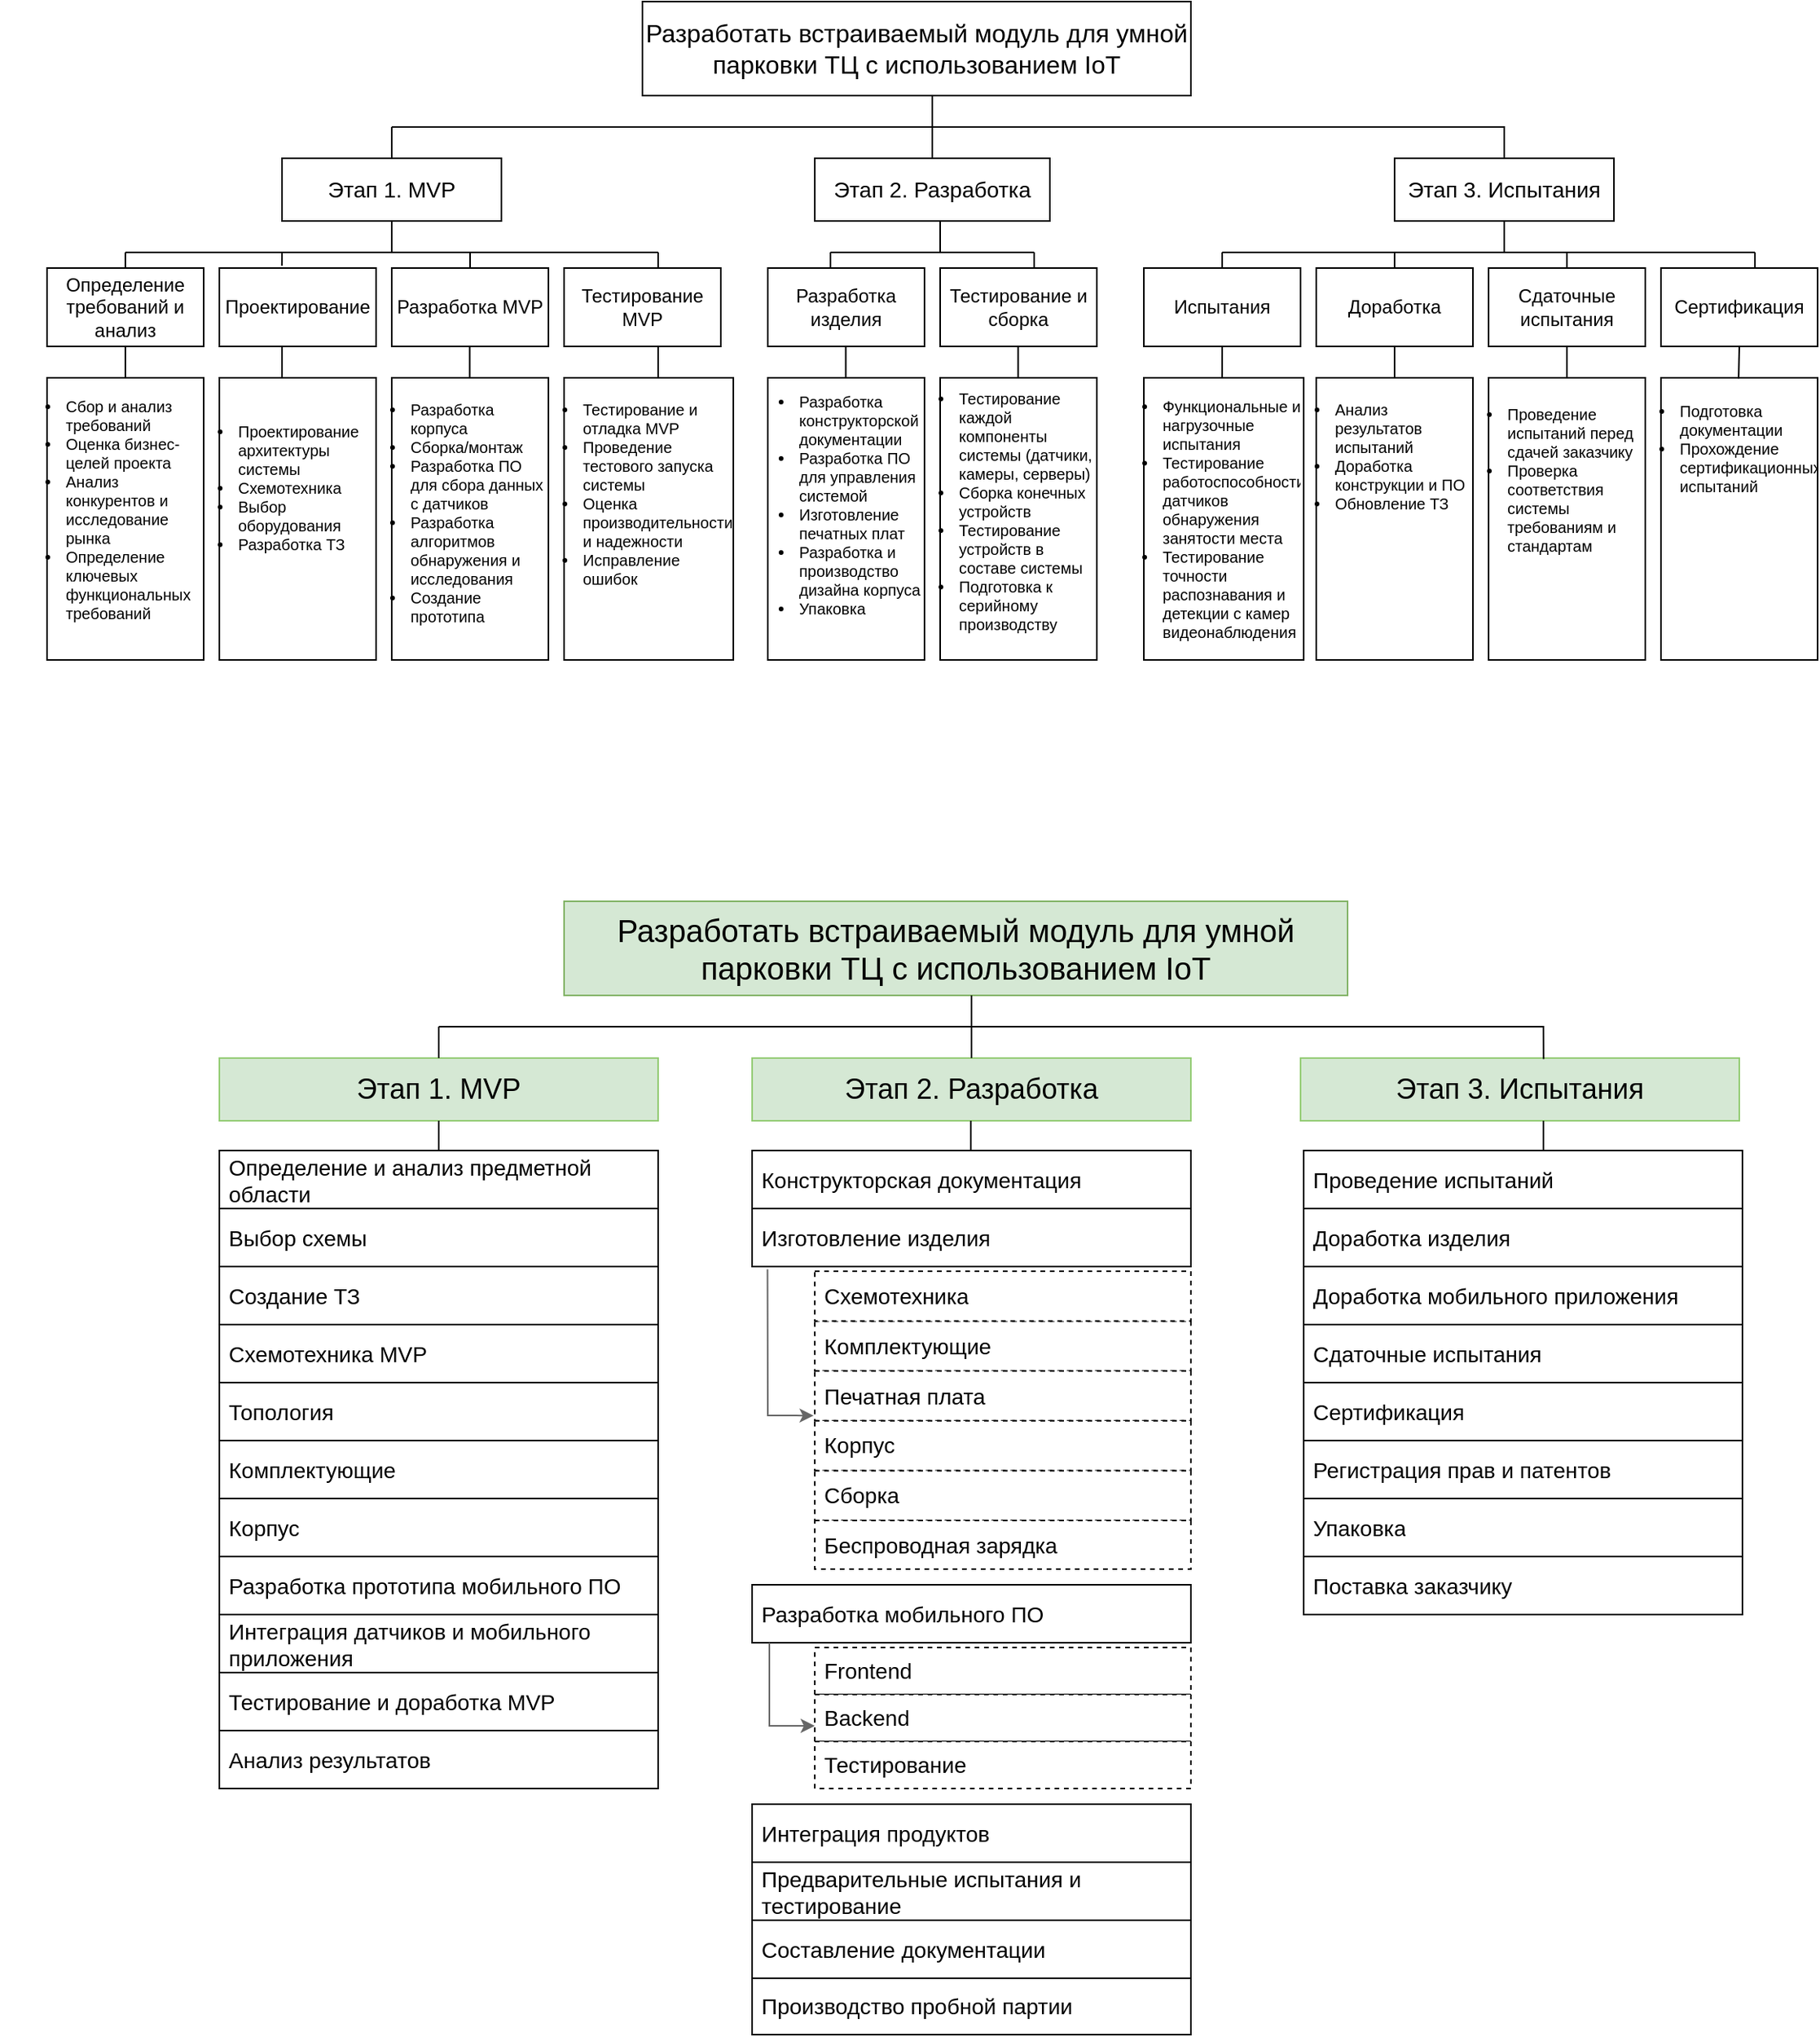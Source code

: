 <mxfile version="22.0.4" type="github">
  <diagram name="Страница — 1" id="UrEZ6tEzdypXz4cfXziD">
    <mxGraphModel dx="2086" dy="760" grid="0" gridSize="10" guides="1" tooltips="1" connect="1" arrows="1" fold="1" page="0" pageScale="1" pageWidth="827" pageHeight="1169" math="0" shadow="0">
      <root>
        <mxCell id="0" />
        <mxCell id="1" parent="0" />
        <mxCell id="XmDp-VsO-evtBJLwXCZc-1" value="&lt;font style=&quot;vertical-align: inherit; font-size: 16px;&quot;&gt;&lt;font style=&quot;vertical-align: inherit; font-size: 16px;&quot;&gt;&lt;font style=&quot;vertical-align: inherit;&quot;&gt;&lt;font style=&quot;vertical-align: inherit;&quot;&gt;Разработать встраиваемый модуль для умной парковки ТЦ с использованием IoT&lt;/font&gt;&lt;/font&gt;&lt;/font&gt;&lt;/font&gt;" style="rounded=0;whiteSpace=wrap;html=1;fontSize=16;" parent="1" vertex="1">
          <mxGeometry x="190" y="20" width="350" height="60" as="geometry" />
        </mxCell>
        <mxCell id="XmDp-VsO-evtBJLwXCZc-2" value="&lt;font style=&quot;vertical-align: inherit; font-size: 14px;&quot;&gt;&lt;font style=&quot;vertical-align: inherit; font-size: 14px;&quot;&gt;Этап 1. MVP&lt;/font&gt;&lt;/font&gt;" style="rounded=0;whiteSpace=wrap;html=1;fontSize=14;" parent="1" vertex="1">
          <mxGeometry x="-40" y="120" width="140" height="40" as="geometry" />
        </mxCell>
        <mxCell id="XmDp-VsO-evtBJLwXCZc-3" value="&lt;font style=&quot;vertical-align: inherit; font-size: 14px;&quot;&gt;&lt;font style=&quot;vertical-align: inherit; font-size: 14px;&quot;&gt;Этап 2. Разработка&lt;/font&gt;&lt;/font&gt;" style="rounded=0;whiteSpace=wrap;html=1;fontSize=14;" parent="1" vertex="1">
          <mxGeometry x="300" y="120" width="150" height="40" as="geometry" />
        </mxCell>
        <mxCell id="XmDp-VsO-evtBJLwXCZc-4" value="&lt;font style=&quot;vertical-align: inherit; font-size: 14px;&quot;&gt;&lt;font style=&quot;vertical-align: inherit; font-size: 14px;&quot;&gt;&lt;font style=&quot;vertical-align: inherit; font-size: 14px;&quot;&gt;&lt;font style=&quot;vertical-align: inherit; font-size: 14px;&quot;&gt;Этап 3. Испытания&lt;/font&gt;&lt;/font&gt;&lt;/font&gt;&lt;/font&gt;" style="rounded=0;whiteSpace=wrap;html=1;fontSize=14;" parent="1" vertex="1">
          <mxGeometry x="670" y="120" width="140" height="40" as="geometry" />
        </mxCell>
        <mxCell id="XmDp-VsO-evtBJLwXCZc-5" value="" style="endArrow=none;html=1;rounded=0;" parent="1" edge="1">
          <mxGeometry width="50" height="50" relative="1" as="geometry">
            <mxPoint x="30" y="100" as="sourcePoint" />
            <mxPoint x="600" y="100" as="targetPoint" />
          </mxGeometry>
        </mxCell>
        <mxCell id="XmDp-VsO-evtBJLwXCZc-6" value="" style="endArrow=none;html=1;rounded=0;exitX=0.5;exitY=0;exitDx=0;exitDy=0;" parent="1" source="XmDp-VsO-evtBJLwXCZc-3" edge="1">
          <mxGeometry width="50" height="50" relative="1" as="geometry">
            <mxPoint x="320" y="130" as="sourcePoint" />
            <mxPoint x="375" y="80" as="targetPoint" />
          </mxGeometry>
        </mxCell>
        <mxCell id="XmDp-VsO-evtBJLwXCZc-7" value="" style="endArrow=none;html=1;rounded=0;exitX=0.5;exitY=0;exitDx=0;exitDy=0;" parent="1" source="XmDp-VsO-evtBJLwXCZc-2" edge="1">
          <mxGeometry width="50" height="50" relative="1" as="geometry">
            <mxPoint x="70" y="150" as="sourcePoint" />
            <mxPoint x="30" y="100" as="targetPoint" />
          </mxGeometry>
        </mxCell>
        <mxCell id="XmDp-VsO-evtBJLwXCZc-8" value="" style="endArrow=none;html=1;rounded=0;entryX=0.5;entryY=0;entryDx=0;entryDy=0;" parent="1" target="XmDp-VsO-evtBJLwXCZc-4" edge="1">
          <mxGeometry width="50" height="50" relative="1" as="geometry">
            <mxPoint x="600" y="100" as="sourcePoint" />
            <mxPoint x="600" y="115" as="targetPoint" />
            <Array as="points">
              <mxPoint x="740" y="100" />
            </Array>
          </mxGeometry>
        </mxCell>
        <mxCell id="XmDp-VsO-evtBJLwXCZc-9" value="&lt;font style=&quot;vertical-align: inherit;&quot;&gt;&lt;font style=&quot;vertical-align: inherit;&quot;&gt;Определение требований и анализ&lt;/font&gt;&lt;/font&gt;" style="rounded=0;whiteSpace=wrap;html=1;" parent="1" vertex="1">
          <mxGeometry x="-190" y="190" width="100" height="50" as="geometry" />
        </mxCell>
        <mxCell id="XmDp-VsO-evtBJLwXCZc-11" value="&lt;font style=&quot;vertical-align: inherit;&quot;&gt;&lt;font style=&quot;vertical-align: inherit;&quot;&gt;&lt;font style=&quot;vertical-align: inherit;&quot;&gt;&lt;font style=&quot;vertical-align: inherit;&quot;&gt;Проектирование&lt;/font&gt;&lt;/font&gt;&lt;/font&gt;&lt;/font&gt;" style="rounded=0;whiteSpace=wrap;html=1;" parent="1" vertex="1">
          <mxGeometry x="-80" y="190" width="100" height="50" as="geometry" />
        </mxCell>
        <mxCell id="XmDp-VsO-evtBJLwXCZc-12" value="&lt;font style=&quot;vertical-align: inherit;&quot;&gt;&lt;font style=&quot;vertical-align: inherit;&quot;&gt;&lt;font style=&quot;vertical-align: inherit;&quot;&gt;&lt;font style=&quot;vertical-align: inherit;&quot;&gt;&lt;font style=&quot;vertical-align: inherit;&quot;&gt;&lt;font style=&quot;vertical-align: inherit;&quot;&gt;Разработка MVP&lt;/font&gt;&lt;/font&gt;&lt;/font&gt;&lt;/font&gt;&lt;/font&gt;&lt;/font&gt;" style="rounded=0;whiteSpace=wrap;html=1;" parent="1" vertex="1">
          <mxGeometry x="30" y="190" width="100" height="50" as="geometry" />
        </mxCell>
        <mxCell id="XmDp-VsO-evtBJLwXCZc-13" value="&lt;font style=&quot;vertical-align: inherit;&quot;&gt;&lt;font style=&quot;vertical-align: inherit;&quot;&gt;Тестирование MVP&lt;/font&gt;&lt;/font&gt;" style="rounded=0;whiteSpace=wrap;html=1;" parent="1" vertex="1">
          <mxGeometry x="140" y="190" width="100" height="50" as="geometry" />
        </mxCell>
        <mxCell id="XmDp-VsO-evtBJLwXCZc-14" value="&lt;font style=&quot;vertical-align: inherit;&quot;&gt;&lt;font style=&quot;vertical-align: inherit;&quot;&gt;Разработка изделия&lt;/font&gt;&lt;/font&gt;" style="rounded=0;whiteSpace=wrap;html=1;" parent="1" vertex="1">
          <mxGeometry x="270" y="190" width="100" height="50" as="geometry" />
        </mxCell>
        <mxCell id="XmDp-VsO-evtBJLwXCZc-15" value="&lt;font style=&quot;vertical-align: inherit;&quot;&gt;&lt;font style=&quot;vertical-align: inherit;&quot;&gt;&lt;font style=&quot;vertical-align: inherit;&quot;&gt;&lt;font style=&quot;vertical-align: inherit;&quot;&gt;Тестирование и сборка&lt;/font&gt;&lt;/font&gt;&lt;/font&gt;&lt;/font&gt;" style="rounded=0;whiteSpace=wrap;html=1;" parent="1" vertex="1">
          <mxGeometry x="380" y="190" width="100" height="50" as="geometry" />
        </mxCell>
        <mxCell id="XmDp-VsO-evtBJLwXCZc-16" value="&lt;font style=&quot;vertical-align: inherit;&quot;&gt;&lt;font style=&quot;vertical-align: inherit;&quot;&gt;&lt;font style=&quot;vertical-align: inherit;&quot;&gt;&lt;font style=&quot;vertical-align: inherit;&quot;&gt;Испытания&lt;/font&gt;&lt;/font&gt;&lt;/font&gt;&lt;/font&gt;" style="rounded=0;whiteSpace=wrap;html=1;" parent="1" vertex="1">
          <mxGeometry x="510" y="190" width="100" height="50" as="geometry" />
        </mxCell>
        <mxCell id="XmDp-VsO-evtBJLwXCZc-17" value="&lt;font style=&quot;vertical-align: inherit;&quot;&gt;&lt;font style=&quot;vertical-align: inherit;&quot;&gt;&lt;font style=&quot;vertical-align: inherit;&quot;&gt;&lt;font style=&quot;vertical-align: inherit;&quot;&gt;&lt;font style=&quot;vertical-align: inherit;&quot;&gt;&lt;font style=&quot;vertical-align: inherit;&quot;&gt;Доработка&lt;/font&gt;&lt;/font&gt;&lt;/font&gt;&lt;/font&gt;&lt;/font&gt;&lt;/font&gt;" style="rounded=0;whiteSpace=wrap;html=1;" parent="1" vertex="1">
          <mxGeometry x="620" y="190" width="100" height="50" as="geometry" />
        </mxCell>
        <mxCell id="XmDp-VsO-evtBJLwXCZc-18" value="&lt;font style=&quot;vertical-align: inherit;&quot;&gt;&lt;font style=&quot;vertical-align: inherit;&quot;&gt;&lt;font style=&quot;vertical-align: inherit;&quot;&gt;&lt;font style=&quot;vertical-align: inherit;&quot;&gt;&lt;font style=&quot;vertical-align: inherit;&quot;&gt;&lt;font style=&quot;vertical-align: inherit;&quot;&gt;&lt;font style=&quot;vertical-align: inherit;&quot;&gt;&lt;font style=&quot;vertical-align: inherit;&quot;&gt;Сдаточные испытания&lt;/font&gt;&lt;/font&gt;&lt;/font&gt;&lt;/font&gt;&lt;/font&gt;&lt;/font&gt;&lt;/font&gt;&lt;/font&gt;" style="rounded=0;whiteSpace=wrap;html=1;" parent="1" vertex="1">
          <mxGeometry x="730" y="190" width="100" height="50" as="geometry" />
        </mxCell>
        <mxCell id="XmDp-VsO-evtBJLwXCZc-19" value="&lt;font style=&quot;vertical-align: inherit;&quot;&gt;&lt;font style=&quot;vertical-align: inherit;&quot;&gt;&lt;font style=&quot;vertical-align: inherit;&quot;&gt;&lt;font style=&quot;vertical-align: inherit;&quot;&gt;&lt;font style=&quot;vertical-align: inherit;&quot;&gt;&lt;font style=&quot;vertical-align: inherit;&quot;&gt;&lt;font style=&quot;vertical-align: inherit;&quot;&gt;&lt;font style=&quot;vertical-align: inherit;&quot;&gt;&lt;font style=&quot;vertical-align: inherit;&quot;&gt;&lt;font style=&quot;vertical-align: inherit;&quot;&gt;Сертификация&lt;/font&gt;&lt;/font&gt;&lt;/font&gt;&lt;/font&gt;&lt;/font&gt;&lt;/font&gt;&lt;/font&gt;&lt;/font&gt;&lt;/font&gt;&lt;/font&gt;" style="rounded=0;whiteSpace=wrap;html=1;" parent="1" vertex="1">
          <mxGeometry x="840" y="190" width="100" height="50" as="geometry" />
        </mxCell>
        <mxCell id="XmDp-VsO-evtBJLwXCZc-27" value="" style="rounded=0;whiteSpace=wrap;html=1;" parent="1" vertex="1">
          <mxGeometry x="-190" y="260" width="100" height="180" as="geometry" />
        </mxCell>
        <mxCell id="XmDp-VsO-evtBJLwXCZc-25" value="&lt;ul style=&quot;font-size: 10px;&quot;&gt;&lt;li style=&quot;font-size: 10px;&quot;&gt;Сбор и анализ требований&lt;/li&gt;&lt;li style=&quot;font-size: 10px;&quot;&gt;Оценка бизнес-целей проекта&lt;/li&gt;&lt;li style=&quot;font-size: 10px;&quot;&gt;Анализ конкурентов и исследование рынка&lt;/li&gt;&lt;li style=&quot;font-size: 10px;&quot;&gt;Определение ключевых функциональных требований&lt;/li&gt;&lt;/ul&gt;" style="text;strokeColor=none;fillColor=none;html=1;whiteSpace=wrap;verticalAlign=middle;overflow=hidden;fontSize=10;align=left;" parent="1" vertex="1">
          <mxGeometry x="-220" y="260" width="130" height="160" as="geometry" />
        </mxCell>
        <mxCell id="XmDp-VsO-evtBJLwXCZc-28" value="" style="rounded=0;whiteSpace=wrap;html=1;" parent="1" vertex="1">
          <mxGeometry x="-80" y="260" width="100" height="180" as="geometry" />
        </mxCell>
        <mxCell id="XmDp-VsO-evtBJLwXCZc-29" value="&lt;ul style=&quot;font-size: 10px;&quot;&gt;&lt;li style=&quot;font-size: 10px;&quot;&gt;&lt;font style=&quot;vertical-align: inherit;&quot;&gt;&lt;font style=&quot;vertical-align: inherit;&quot;&gt;Проектирование архитектуры системы&lt;/font&gt;&lt;/font&gt;&lt;/li&gt;&lt;li style=&quot;font-size: 10px;&quot;&gt;&lt;font style=&quot;vertical-align: inherit;&quot;&gt;&lt;font style=&quot;vertical-align: inherit;&quot;&gt;Схемотехника&lt;/font&gt;&lt;/font&gt;&lt;/li&gt;&lt;li style=&quot;font-size: 10px;&quot;&gt;&lt;font style=&quot;vertical-align: inherit;&quot;&gt;&lt;font style=&quot;vertical-align: inherit;&quot;&gt;Выбор оборудования&lt;/font&gt;&lt;/font&gt;&lt;/li&gt;&lt;li style=&quot;font-size: 10px;&quot;&gt;&lt;font style=&quot;vertical-align: inherit;&quot;&gt;&lt;font style=&quot;vertical-align: inherit;&quot;&gt;Разработка ТЗ&lt;/font&gt;&lt;/font&gt;&lt;/li&gt;&lt;/ul&gt;" style="text;strokeColor=none;fillColor=none;html=1;whiteSpace=wrap;verticalAlign=middle;overflow=hidden;fontSize=10;align=left;" parent="1" vertex="1">
          <mxGeometry x="-110" y="260" width="130" height="140" as="geometry" />
        </mxCell>
        <mxCell id="XmDp-VsO-evtBJLwXCZc-32" value="" style="rounded=0;whiteSpace=wrap;html=1;" parent="1" vertex="1">
          <mxGeometry x="30" y="260" width="100" height="180" as="geometry" />
        </mxCell>
        <mxCell id="XmDp-VsO-evtBJLwXCZc-30" value="&lt;div&gt;&lt;br&gt;&lt;/div&gt;&lt;ul style=&quot;font-size: 10px;&quot;&gt;&lt;li style=&quot;font-size: 10px;&quot;&gt;&lt;font style=&quot;vertical-align: inherit;&quot;&gt;&lt;font style=&quot;vertical-align: inherit;&quot;&gt;Разработка корпуса&lt;/font&gt;&lt;/font&gt;&lt;/li&gt;&lt;li style=&quot;font-size: 10px;&quot;&gt;&lt;font style=&quot;vertical-align: inherit;&quot;&gt;&lt;font style=&quot;vertical-align: inherit;&quot;&gt;Сборка/монтаж&lt;/font&gt;&lt;/font&gt;&lt;/li&gt;&lt;li style=&quot;font-size: 10px;&quot;&gt;&lt;font style=&quot;vertical-align: inherit;&quot;&gt;&lt;font style=&quot;vertical-align: inherit;&quot;&gt;Разработка ПО для сбора данных с датчиков&lt;/font&gt;&lt;/font&gt;&lt;/li&gt;&lt;li style=&quot;font-size: 10px;&quot;&gt;&lt;font style=&quot;vertical-align: inherit;&quot;&gt;&lt;font style=&quot;vertical-align: inherit;&quot;&gt;Разработка алгоритмов обнаружения и исследования&lt;/font&gt;&lt;/font&gt;&lt;/li&gt;&lt;li style=&quot;font-size: 10px;&quot;&gt;&lt;font style=&quot;vertical-align: inherit;&quot;&gt;&lt;font style=&quot;vertical-align: inherit;&quot;&gt;Создание прототипа&lt;/font&gt;&lt;/font&gt;&lt;/li&gt;&lt;/ul&gt;" style="text;strokeColor=none;fillColor=none;html=1;whiteSpace=wrap;verticalAlign=middle;overflow=hidden;fontSize=10;align=left;" parent="1" vertex="1">
          <mxGeometry y="250" width="130" height="170" as="geometry" />
        </mxCell>
        <mxCell id="XmDp-VsO-evtBJLwXCZc-33" value="" style="rounded=0;whiteSpace=wrap;html=1;" parent="1" vertex="1">
          <mxGeometry x="140" y="260" width="108" height="180" as="geometry" />
        </mxCell>
        <mxCell id="XmDp-VsO-evtBJLwXCZc-35" value="&lt;div&gt;&lt;br&gt;&lt;/div&gt;&lt;ul style=&quot;font-size: 10px;&quot;&gt;&lt;li style=&quot;font-size: 10px;&quot;&gt;Тестирование и отладка MVP&lt;/li&gt;&lt;li style=&quot;font-size: 10px;&quot;&gt;Проведение тестового запуска системы&lt;/li&gt;&lt;li style=&quot;font-size: 10px;&quot;&gt;Оценка производительности и надежности&lt;/li&gt;&lt;li style=&quot;font-size: 10px;&quot;&gt;Исправление ошибок&lt;/li&gt;&lt;/ul&gt;" style="text;strokeColor=none;fillColor=none;html=1;whiteSpace=wrap;verticalAlign=middle;overflow=hidden;fontSize=10;align=left;" parent="1" vertex="1">
          <mxGeometry x="110" y="250" width="140" height="150" as="geometry" />
        </mxCell>
        <mxCell id="XmDp-VsO-evtBJLwXCZc-36" value="" style="rounded=0;whiteSpace=wrap;html=1;" parent="1" vertex="1">
          <mxGeometry x="270" y="260" width="100" height="180" as="geometry" />
        </mxCell>
        <mxCell id="XmDp-VsO-evtBJLwXCZc-37" value="&lt;div&gt;&lt;br&gt;&lt;/div&gt;&lt;ul style=&quot;font-size: 10px;&quot;&gt;&lt;li style=&quot;font-size: 10px;&quot;&gt;Разработка конструкторской документации&lt;/li&gt;&lt;li style=&quot;font-size: 10px;&quot;&gt;Разработка ПО для управления системой&lt;/li&gt;&lt;li style=&quot;font-size: 10px;&quot;&gt;Изготовление печатных плат&lt;/li&gt;&lt;li style=&quot;font-size: 10px;&quot;&gt;Разработка и производство дизайна корпуса&lt;/li&gt;&lt;li style=&quot;font-size: 10px;&quot;&gt;Упаковка&lt;/li&gt;&lt;/ul&gt;" style="text;strokeColor=none;fillColor=none;html=1;whiteSpace=wrap;verticalAlign=middle;overflow=hidden;fontSize=10;align=left;" parent="1" vertex="1">
          <mxGeometry x="248" y="240" width="130" height="190" as="geometry" />
        </mxCell>
        <mxCell id="XmDp-VsO-evtBJLwXCZc-38" value="" style="rounded=0;whiteSpace=wrap;html=1;" parent="1" vertex="1">
          <mxGeometry x="380" y="260" width="100" height="180" as="geometry" />
        </mxCell>
        <mxCell id="XmDp-VsO-evtBJLwXCZc-40" value="&lt;ul style=&quot;font-size: 10px;&quot;&gt;&lt;li style=&quot;font-size: 10px;&quot;&gt;Тестирование каждой компоненты системы (датчики, камеры, серверы)&lt;/li&gt;&lt;li style=&quot;font-size: 10px;&quot;&gt;Сборка конечных устройств&lt;/li&gt;&lt;li style=&quot;font-size: 10px;&quot;&gt;Тестирование устройств в составе системы&lt;/li&gt;&lt;li style=&quot;font-size: 10px;&quot;&gt;Подготовка к серийному производству&lt;/li&gt;&lt;/ul&gt;" style="text;strokeColor=none;fillColor=none;html=1;whiteSpace=wrap;verticalAlign=middle;overflow=hidden;fontSize=10;align=left;" parent="1" vertex="1">
          <mxGeometry x="350" y="250" width="130" height="190" as="geometry" />
        </mxCell>
        <mxCell id="XmDp-VsO-evtBJLwXCZc-42" value="" style="rounded=0;whiteSpace=wrap;html=1;" parent="1" vertex="1">
          <mxGeometry x="510" y="260" width="102" height="180" as="geometry" />
        </mxCell>
        <mxCell id="XmDp-VsO-evtBJLwXCZc-43" value="" style="rounded=0;whiteSpace=wrap;html=1;" parent="1" vertex="1">
          <mxGeometry x="620" y="260" width="100" height="180" as="geometry" />
        </mxCell>
        <mxCell id="XmDp-VsO-evtBJLwXCZc-44" value="" style="rounded=0;whiteSpace=wrap;html=1;" parent="1" vertex="1">
          <mxGeometry x="730" y="260" width="100" height="180" as="geometry" />
        </mxCell>
        <mxCell id="XmDp-VsO-evtBJLwXCZc-45" value="" style="rounded=0;whiteSpace=wrap;html=1;" parent="1" vertex="1">
          <mxGeometry x="840" y="260" width="100" height="180" as="geometry" />
        </mxCell>
        <mxCell id="XmDp-VsO-evtBJLwXCZc-41" value="&lt;ul style=&quot;font-size: 10px;&quot;&gt;&lt;li style=&quot;font-size: 10px;&quot;&gt;Функциональные и нагрузочные испытания&lt;/li&gt;&lt;li style=&quot;font-size: 10px;&quot;&gt;Тестирование работоспособности датчиков обнаружения занятости места&lt;/li&gt;&lt;li style=&quot;font-size: 10px;&quot;&gt;Тестирование точности распознавания и детекции с камер видеонаблюдения&lt;/li&gt;&lt;/ul&gt;" style="text;strokeColor=none;fillColor=none;html=1;whiteSpace=wrap;verticalAlign=middle;overflow=hidden;fontSize=10;align=left;" parent="1" vertex="1">
          <mxGeometry x="480" y="250" width="130" height="200" as="geometry" />
        </mxCell>
        <mxCell id="XmDp-VsO-evtBJLwXCZc-48" value="&lt;ul style=&quot;font-size: 10px;&quot;&gt;&lt;li style=&quot;font-size: 10px;&quot;&gt;Анализ результатов испытаний&lt;/li&gt;&lt;li style=&quot;font-size: 10px;&quot;&gt;Доработка конструкции и ПО&lt;/li&gt;&lt;li style=&quot;font-size: 10px;&quot;&gt;Обновление ТЗ&lt;/li&gt;&lt;/ul&gt;" style="text;strokeColor=none;fillColor=none;html=1;whiteSpace=wrap;verticalAlign=middle;overflow=hidden;fontSize=10;align=left;" parent="1" vertex="1">
          <mxGeometry x="590" y="210" width="130" height="200" as="geometry" />
        </mxCell>
        <mxCell id="XmDp-VsO-evtBJLwXCZc-49" value="&lt;ul style=&quot;font-size: 10px;&quot;&gt;&lt;li style=&quot;font-size: 10px;&quot;&gt;Проведение испытаний перед сдачей заказчику&lt;/li&gt;&lt;li style=&quot;font-size: 10px;&quot;&gt;Проверка соответствия системы требованиям и стандартам&lt;/li&gt;&lt;/ul&gt;" style="text;strokeColor=none;fillColor=none;html=1;whiteSpace=wrap;verticalAlign=middle;overflow=hidden;fontSize=10;align=left;" parent="1" vertex="1">
          <mxGeometry x="700" y="260" width="130" height="130" as="geometry" />
        </mxCell>
        <mxCell id="XmDp-VsO-evtBJLwXCZc-50" value="&lt;ul style=&quot;font-size: 10px;&quot;&gt;&lt;li style=&quot;font-size: 10px;&quot;&gt;Подготовка документации&amp;nbsp;&lt;/li&gt;&lt;li style=&quot;font-size: 10px;&quot;&gt;Прохождение сертификационных испытаний&lt;/li&gt;&lt;/ul&gt;" style="text;strokeColor=none;fillColor=none;html=1;whiteSpace=wrap;verticalAlign=middle;overflow=hidden;fontSize=10;align=left;" parent="1" vertex="1">
          <mxGeometry x="810" y="260" width="130" height="90" as="geometry" />
        </mxCell>
        <mxCell id="XmDp-VsO-evtBJLwXCZc-51" value="" style="endArrow=none;html=1;rounded=0;" parent="1" edge="1">
          <mxGeometry width="50" height="50" relative="1" as="geometry">
            <mxPoint x="-140" y="180" as="sourcePoint" />
            <mxPoint x="200" y="180" as="targetPoint" />
          </mxGeometry>
        </mxCell>
        <mxCell id="XmDp-VsO-evtBJLwXCZc-52" value="" style="endArrow=none;html=1;rounded=0;" parent="1" edge="1">
          <mxGeometry width="50" height="50" relative="1" as="geometry">
            <mxPoint x="310" y="180" as="sourcePoint" />
            <mxPoint x="440" y="180" as="targetPoint" />
          </mxGeometry>
        </mxCell>
        <mxCell id="XmDp-VsO-evtBJLwXCZc-53" value="" style="endArrow=none;html=1;rounded=0;" parent="1" edge="1">
          <mxGeometry width="50" height="50" relative="1" as="geometry">
            <mxPoint x="560" y="180" as="sourcePoint" />
            <mxPoint x="900" y="180" as="targetPoint" />
          </mxGeometry>
        </mxCell>
        <mxCell id="XmDp-VsO-evtBJLwXCZc-54" value="" style="endArrow=none;html=1;rounded=0;" parent="1" edge="1">
          <mxGeometry width="50" height="50" relative="1" as="geometry">
            <mxPoint x="740" y="180" as="sourcePoint" />
            <mxPoint x="740" y="160" as="targetPoint" />
          </mxGeometry>
        </mxCell>
        <mxCell id="XmDp-VsO-evtBJLwXCZc-55" value="" style="endArrow=none;html=1;rounded=0;" parent="1" edge="1">
          <mxGeometry width="50" height="50" relative="1" as="geometry">
            <mxPoint x="560" y="190" as="sourcePoint" />
            <mxPoint x="560" y="180" as="targetPoint" />
          </mxGeometry>
        </mxCell>
        <mxCell id="XmDp-VsO-evtBJLwXCZc-56" value="" style="endArrow=none;html=1;rounded=0;exitX=0.615;exitY=0.05;exitDx=0;exitDy=0;exitPerimeter=0;" parent="1" source="XmDp-VsO-evtBJLwXCZc-41" edge="1">
          <mxGeometry width="50" height="50" relative="1" as="geometry">
            <mxPoint x="510" y="290" as="sourcePoint" />
            <mxPoint x="560" y="240" as="targetPoint" />
          </mxGeometry>
        </mxCell>
        <mxCell id="XmDp-VsO-evtBJLwXCZc-57" value="" style="endArrow=none;html=1;rounded=0;exitX=0.615;exitY=0.05;exitDx=0;exitDy=0;exitPerimeter=0;" parent="1" edge="1">
          <mxGeometry width="50" height="50" relative="1" as="geometry">
            <mxPoint x="670" y="260" as="sourcePoint" />
            <mxPoint x="670" y="240" as="targetPoint" />
          </mxGeometry>
        </mxCell>
        <mxCell id="XmDp-VsO-evtBJLwXCZc-62" value="" style="endArrow=none;html=1;rounded=0;" parent="1" edge="1">
          <mxGeometry width="50" height="50" relative="1" as="geometry">
            <mxPoint x="780" y="260" as="sourcePoint" />
            <mxPoint x="780" y="240" as="targetPoint" />
          </mxGeometry>
        </mxCell>
        <mxCell id="XmDp-VsO-evtBJLwXCZc-63" value="" style="endArrow=none;html=1;rounded=0;entryX=0.5;entryY=1;entryDx=0;entryDy=0;exitX=0.612;exitY=0.007;exitDx=0;exitDy=0;exitPerimeter=0;" parent="1" source="XmDp-VsO-evtBJLwXCZc-50" target="XmDp-VsO-evtBJLwXCZc-19" edge="1">
          <mxGeometry width="50" height="50" relative="1" as="geometry">
            <mxPoint x="790" y="270" as="sourcePoint" />
            <mxPoint x="790" y="250" as="targetPoint" />
          </mxGeometry>
        </mxCell>
        <mxCell id="XmDp-VsO-evtBJLwXCZc-64" value="" style="endArrow=none;html=1;rounded=0;" parent="1" edge="1">
          <mxGeometry width="50" height="50" relative="1" as="geometry">
            <mxPoint x="429.76" y="260" as="sourcePoint" />
            <mxPoint x="429.76" y="240" as="targetPoint" />
          </mxGeometry>
        </mxCell>
        <mxCell id="XmDp-VsO-evtBJLwXCZc-65" value="" style="endArrow=none;html=1;rounded=0;" parent="1" edge="1">
          <mxGeometry width="50" height="50" relative="1" as="geometry">
            <mxPoint x="319.76" y="260" as="sourcePoint" />
            <mxPoint x="319.76" y="240" as="targetPoint" />
          </mxGeometry>
        </mxCell>
        <mxCell id="XmDp-VsO-evtBJLwXCZc-66" value="" style="endArrow=none;html=1;rounded=0;" parent="1" edge="1">
          <mxGeometry width="50" height="50" relative="1" as="geometry">
            <mxPoint x="380" y="180" as="sourcePoint" />
            <mxPoint x="380" y="160" as="targetPoint" />
          </mxGeometry>
        </mxCell>
        <mxCell id="XmDp-VsO-evtBJLwXCZc-67" value="" style="endArrow=none;html=1;rounded=0;" parent="1" edge="1">
          <mxGeometry width="50" height="50" relative="1" as="geometry">
            <mxPoint x="670" y="190" as="sourcePoint" />
            <mxPoint x="670" y="180" as="targetPoint" />
          </mxGeometry>
        </mxCell>
        <mxCell id="XmDp-VsO-evtBJLwXCZc-68" value="" style="endArrow=none;html=1;rounded=0;exitX=0.5;exitY=0;exitDx=0;exitDy=0;" parent="1" source="XmDp-VsO-evtBJLwXCZc-18" edge="1">
          <mxGeometry width="50" height="50" relative="1" as="geometry">
            <mxPoint x="680" y="200" as="sourcePoint" />
            <mxPoint x="780" y="180" as="targetPoint" />
          </mxGeometry>
        </mxCell>
        <mxCell id="XmDp-VsO-evtBJLwXCZc-69" value="" style="endArrow=none;html=1;rounded=0;" parent="1" edge="1">
          <mxGeometry width="50" height="50" relative="1" as="geometry">
            <mxPoint x="900" y="190" as="sourcePoint" />
            <mxPoint x="900" y="180" as="targetPoint" />
          </mxGeometry>
        </mxCell>
        <mxCell id="XmDp-VsO-evtBJLwXCZc-70" value="" style="endArrow=none;html=1;rounded=0;" parent="1" edge="1">
          <mxGeometry width="50" height="50" relative="1" as="geometry">
            <mxPoint x="440" y="190" as="sourcePoint" />
            <mxPoint x="440" y="180" as="targetPoint" />
          </mxGeometry>
        </mxCell>
        <mxCell id="XmDp-VsO-evtBJLwXCZc-71" value="" style="endArrow=none;html=1;rounded=0;" parent="1" edge="1">
          <mxGeometry width="50" height="50" relative="1" as="geometry">
            <mxPoint x="310" y="180" as="sourcePoint" />
            <mxPoint x="310" y="190" as="targetPoint" />
          </mxGeometry>
        </mxCell>
        <mxCell id="XmDp-VsO-evtBJLwXCZc-72" value="" style="endArrow=none;html=1;rounded=0;exitX=0.5;exitY=1;exitDx=0;exitDy=0;" parent="1" source="XmDp-VsO-evtBJLwXCZc-2" edge="1">
          <mxGeometry width="50" height="50" relative="1" as="geometry">
            <mxPoint x="460" y="210" as="sourcePoint" />
            <mxPoint x="30" y="180" as="targetPoint" />
          </mxGeometry>
        </mxCell>
        <mxCell id="XmDp-VsO-evtBJLwXCZc-73" value="" style="endArrow=none;html=1;rounded=0;exitX=0.5;exitY=1;exitDx=0;exitDy=0;" parent="1" source="XmDp-VsO-evtBJLwXCZc-9" edge="1">
          <mxGeometry width="50" height="50" relative="1" as="geometry">
            <mxPoint x="40" y="170" as="sourcePoint" />
            <mxPoint x="-140" y="260" as="targetPoint" />
          </mxGeometry>
        </mxCell>
        <mxCell id="XmDp-VsO-evtBJLwXCZc-74" value="" style="endArrow=none;html=1;rounded=0;" parent="1" edge="1">
          <mxGeometry width="50" height="50" relative="1" as="geometry">
            <mxPoint x="-40" y="260" as="sourcePoint" />
            <mxPoint x="-40" y="240" as="targetPoint" />
          </mxGeometry>
        </mxCell>
        <mxCell id="XmDp-VsO-evtBJLwXCZc-76" value="" style="endArrow=none;html=1;rounded=0;" parent="1" source="XmDp-VsO-evtBJLwXCZc-9" edge="1">
          <mxGeometry width="50" height="50" relative="1" as="geometry">
            <mxPoint x="-190" y="230" as="sourcePoint" />
            <mxPoint x="-140" y="180" as="targetPoint" />
          </mxGeometry>
        </mxCell>
        <mxCell id="XmDp-VsO-evtBJLwXCZc-77" value="" style="endArrow=none;html=1;rounded=0;exitX=0.399;exitY=-0.03;exitDx=0;exitDy=0;exitPerimeter=0;" parent="1" source="XmDp-VsO-evtBJLwXCZc-11" edge="1">
          <mxGeometry width="50" height="50" relative="1" as="geometry">
            <mxPoint x="-130" y="200" as="sourcePoint" />
            <mxPoint x="-40" y="180" as="targetPoint" />
          </mxGeometry>
        </mxCell>
        <mxCell id="XmDp-VsO-evtBJLwXCZc-78" value="" style="endArrow=none;html=1;rounded=0;exitX=0.5;exitY=0;exitDx=0;exitDy=0;" parent="1" source="XmDp-VsO-evtBJLwXCZc-12" edge="1">
          <mxGeometry width="50" height="50" relative="1" as="geometry">
            <mxPoint x="-120" y="210" as="sourcePoint" />
            <mxPoint x="80" y="180" as="targetPoint" />
          </mxGeometry>
        </mxCell>
        <mxCell id="XmDp-VsO-evtBJLwXCZc-79" value="" style="endArrow=none;html=1;rounded=0;" parent="1" edge="1">
          <mxGeometry width="50" height="50" relative="1" as="geometry">
            <mxPoint x="200" y="190" as="sourcePoint" />
            <mxPoint x="200" y="180" as="targetPoint" />
            <Array as="points">
              <mxPoint x="200" y="190" />
            </Array>
          </mxGeometry>
        </mxCell>
        <mxCell id="XmDp-VsO-evtBJLwXCZc-80" value="" style="endArrow=none;html=1;rounded=0;" parent="1" edge="1">
          <mxGeometry width="50" height="50" relative="1" as="geometry">
            <mxPoint x="79.76" y="260" as="sourcePoint" />
            <mxPoint x="79.76" y="240" as="targetPoint" />
          </mxGeometry>
        </mxCell>
        <mxCell id="XmDp-VsO-evtBJLwXCZc-82" value="" style="endArrow=none;html=1;rounded=0;" parent="1" edge="1">
          <mxGeometry width="50" height="50" relative="1" as="geometry">
            <mxPoint x="200" y="240" as="sourcePoint" />
            <mxPoint x="200" y="260" as="targetPoint" />
          </mxGeometry>
        </mxCell>
        <mxCell id="IIutb8Ob4Y_4vp3zWTY3-64" value="&lt;font style=&quot;vertical-align: inherit; font-size: 20px;&quot;&gt;&lt;font style=&quot;vertical-align: inherit; font-size: 20px;&quot;&gt;&lt;font style=&quot;vertical-align: inherit; font-size: 20px;&quot;&gt;&lt;font style=&quot;vertical-align: inherit; font-size: 20px;&quot;&gt;Разработать встраиваемый модуль для умной парковки ТЦ с использованием IoT&lt;/font&gt;&lt;/font&gt;&lt;/font&gt;&lt;/font&gt;" style="rounded=0;whiteSpace=wrap;html=1;fontSize=20;fillColor=#d5e8d4;strokeColor=#82b366;fontStyle=0" vertex="1" parent="1">
          <mxGeometry x="140" y="594" width="500" height="60" as="geometry" />
        </mxCell>
        <mxCell id="IIutb8Ob4Y_4vp3zWTY3-65" value="&lt;font style=&quot;vertical-align: inherit; font-size: 18px;&quot;&gt;&lt;font style=&quot;vertical-align: inherit; font-size: 18px;&quot;&gt;Этап 1. MVP&lt;/font&gt;&lt;/font&gt;" style="rounded=0;whiteSpace=wrap;html=1;fontSize=18;fillColor=#d5e8d4;strokeColor=#94CC74;" vertex="1" parent="1">
          <mxGeometry x="-80" y="694" width="280" height="40" as="geometry" />
        </mxCell>
        <mxCell id="IIutb8Ob4Y_4vp3zWTY3-66" value="&lt;font style=&quot;vertical-align: inherit; font-size: 18px;&quot;&gt;&lt;font style=&quot;vertical-align: inherit; font-size: 18px;&quot;&gt;Этап 2. Разработка&lt;/font&gt;&lt;/font&gt;" style="rounded=0;whiteSpace=wrap;html=1;fontSize=18;fillColor=#d5e8d4;strokeColor=#94CC74;" vertex="1" parent="1">
          <mxGeometry x="260" y="694" width="280" height="40" as="geometry" />
        </mxCell>
        <mxCell id="IIutb8Ob4Y_4vp3zWTY3-67" value="&lt;font style=&quot;vertical-align: inherit; font-size: 18px;&quot;&gt;&lt;font style=&quot;vertical-align: inherit; font-size: 18px;&quot;&gt;&lt;font style=&quot;vertical-align: inherit; font-size: 18px;&quot;&gt;&lt;font style=&quot;vertical-align: inherit; font-size: 18px;&quot;&gt;Этап 3. Испытания&lt;/font&gt;&lt;/font&gt;&lt;/font&gt;&lt;/font&gt;" style="rounded=0;whiteSpace=wrap;html=1;fontSize=18;fillColor=#d5e8d4;strokeColor=#94CC74;" vertex="1" parent="1">
          <mxGeometry x="610" y="694" width="280" height="40" as="geometry" />
        </mxCell>
        <mxCell id="IIutb8Ob4Y_4vp3zWTY3-68" value="" style="endArrow=none;html=1;rounded=0;fillColor=#d5e8d4;strokeColor=#000000;" edge="1" parent="1">
          <mxGeometry width="50" height="50" relative="1" as="geometry">
            <mxPoint x="60" y="674" as="sourcePoint" />
            <mxPoint x="625" y="674" as="targetPoint" />
          </mxGeometry>
        </mxCell>
        <mxCell id="IIutb8Ob4Y_4vp3zWTY3-69" value="" style="endArrow=none;html=1;rounded=0;exitX=0.5;exitY=0;exitDx=0;exitDy=0;" edge="1" parent="1" source="IIutb8Ob4Y_4vp3zWTY3-66">
          <mxGeometry width="50" height="50" relative="1" as="geometry">
            <mxPoint x="345" y="704" as="sourcePoint" />
            <mxPoint x="400" y="654" as="targetPoint" />
          </mxGeometry>
        </mxCell>
        <mxCell id="IIutb8Ob4Y_4vp3zWTY3-70" value="" style="endArrow=none;html=1;rounded=0;exitX=0.5;exitY=0;exitDx=0;exitDy=0;fillColor=#d5e8d4;strokeColor=#000000;" edge="1" parent="1" source="IIutb8Ob4Y_4vp3zWTY3-65">
          <mxGeometry width="50" height="50" relative="1" as="geometry">
            <mxPoint x="95" y="724" as="sourcePoint" />
            <mxPoint x="60" y="674" as="targetPoint" />
          </mxGeometry>
        </mxCell>
        <mxCell id="IIutb8Ob4Y_4vp3zWTY3-71" value="" style="endArrow=none;html=1;rounded=0;entryX=0.554;entryY=0.015;entryDx=0;entryDy=0;entryPerimeter=0;fillColor=#d5e8d4;strokeColor=#000000;" edge="1" parent="1" target="IIutb8Ob4Y_4vp3zWTY3-67">
          <mxGeometry width="50" height="50" relative="1" as="geometry">
            <mxPoint x="625" y="674" as="sourcePoint" />
            <mxPoint x="765" y="690" as="targetPoint" />
            <Array as="points">
              <mxPoint x="765" y="674" />
            </Array>
          </mxGeometry>
        </mxCell>
        <mxCell id="IIutb8Ob4Y_4vp3zWTY3-105" value="" style="endArrow=none;html=1;rounded=0;" edge="1" parent="1">
          <mxGeometry width="50" height="50" relative="1" as="geometry">
            <mxPoint x="765" y="754" as="sourcePoint" />
            <mxPoint x="765" y="734" as="targetPoint" />
          </mxGeometry>
        </mxCell>
        <mxCell id="IIutb8Ob4Y_4vp3zWTY3-113" value="" style="endArrow=none;html=1;rounded=0;" edge="1" parent="1">
          <mxGeometry width="50" height="50" relative="1" as="geometry">
            <mxPoint x="399.58" y="754" as="sourcePoint" />
            <mxPoint x="399.58" y="734" as="targetPoint" />
          </mxGeometry>
        </mxCell>
        <mxCell id="IIutb8Ob4Y_4vp3zWTY3-119" value="" style="endArrow=none;html=1;rounded=0;exitX=0.5;exitY=1;exitDx=0;exitDy=0;entryX=0.5;entryY=0.054;entryDx=0;entryDy=0;entryPerimeter=0;" edge="1" parent="1" source="IIutb8Ob4Y_4vp3zWTY3-65" target="IIutb8Ob4Y_4vp3zWTY3-140">
          <mxGeometry width="50" height="50" relative="1" as="geometry">
            <mxPoint x="485" y="784" as="sourcePoint" />
            <mxPoint x="60" y="750" as="targetPoint" />
          </mxGeometry>
        </mxCell>
        <mxCell id="IIutb8Ob4Y_4vp3zWTY3-154" value="" style="group;fontSize=14;labelBackgroundColor=none;fillColor=default;" vertex="1" connectable="0" parent="1">
          <mxGeometry x="-80" y="753" width="280" height="407" as="geometry" />
        </mxCell>
        <mxCell id="IIutb8Ob4Y_4vp3zWTY3-133" value="" style="rounded=0;whiteSpace=wrap;html=1;fontSize=14;labelBackgroundColor=none;fillColor=default;" vertex="1" parent="IIutb8Ob4Y_4vp3zWTY3-154">
          <mxGeometry width="280" height="407" as="geometry" />
        </mxCell>
        <mxCell id="IIutb8Ob4Y_4vp3zWTY3-140" value="Определение и анализ предметной области" style="text;strokeColor=default;fillColor=default;align=left;verticalAlign=middle;spacingLeft=4;spacingRight=4;overflow=hidden;points=[[0,0.5],[1,0.5]];portConstraint=eastwest;rotatable=0;whiteSpace=wrap;html=1;fontSize=14;labelBackgroundColor=none;" vertex="1" parent="IIutb8Ob4Y_4vp3zWTY3-154">
          <mxGeometry width="280" height="37" as="geometry" />
        </mxCell>
        <mxCell id="IIutb8Ob4Y_4vp3zWTY3-142" value="Выбор схемы" style="text;strokeColor=default;fillColor=default;align=left;verticalAlign=middle;spacingLeft=4;spacingRight=4;overflow=hidden;points=[[0,0.5],[1,0.5]];portConstraint=eastwest;rotatable=0;whiteSpace=wrap;html=1;fontSize=14;labelBackgroundColor=none;" vertex="1" parent="IIutb8Ob4Y_4vp3zWTY3-154">
          <mxGeometry y="37" width="280" height="37" as="geometry" />
        </mxCell>
        <mxCell id="IIutb8Ob4Y_4vp3zWTY3-143" value="Создание ТЗ" style="text;strokeColor=default;fillColor=default;align=left;verticalAlign=middle;spacingLeft=4;spacingRight=4;overflow=hidden;points=[[0,0.5],[1,0.5]];portConstraint=eastwest;rotatable=0;whiteSpace=wrap;html=1;fontSize=14;labelBackgroundColor=none;" vertex="1" parent="IIutb8Ob4Y_4vp3zWTY3-154">
          <mxGeometry y="74" width="280" height="37" as="geometry" />
        </mxCell>
        <mxCell id="IIutb8Ob4Y_4vp3zWTY3-144" value="Схемотехника MVP" style="text;strokeColor=default;fillColor=default;align=left;verticalAlign=middle;spacingLeft=4;spacingRight=4;overflow=hidden;points=[[0,0.5],[1,0.5]];portConstraint=eastwest;rotatable=0;whiteSpace=wrap;html=1;fontSize=14;labelBackgroundColor=none;" vertex="1" parent="IIutb8Ob4Y_4vp3zWTY3-154">
          <mxGeometry y="111" width="280" height="37" as="geometry" />
        </mxCell>
        <mxCell id="IIutb8Ob4Y_4vp3zWTY3-145" value="Топология" style="text;strokeColor=default;fillColor=default;align=left;verticalAlign=middle;spacingLeft=4;spacingRight=4;overflow=hidden;points=[[0,0.5],[1,0.5]];portConstraint=eastwest;rotatable=0;whiteSpace=wrap;html=1;fontSize=14;labelBackgroundColor=none;" vertex="1" parent="IIutb8Ob4Y_4vp3zWTY3-154">
          <mxGeometry y="148" width="280" height="37" as="geometry" />
        </mxCell>
        <mxCell id="IIutb8Ob4Y_4vp3zWTY3-146" value="Комплектующие" style="text;strokeColor=default;fillColor=default;align=left;verticalAlign=middle;spacingLeft=4;spacingRight=4;overflow=hidden;points=[[0,0.5],[1,0.5]];portConstraint=eastwest;rotatable=0;whiteSpace=wrap;html=1;fontSize=14;labelBackgroundColor=none;" vertex="1" parent="IIutb8Ob4Y_4vp3zWTY3-154">
          <mxGeometry y="185" width="280" height="37" as="geometry" />
        </mxCell>
        <mxCell id="IIutb8Ob4Y_4vp3zWTY3-147" value="Корпус" style="text;strokeColor=default;fillColor=default;align=left;verticalAlign=middle;spacingLeft=4;spacingRight=4;overflow=hidden;points=[[0,0.5],[1,0.5]];portConstraint=eastwest;rotatable=0;whiteSpace=wrap;html=1;fontSize=14;labelBackgroundColor=none;" vertex="1" parent="IIutb8Ob4Y_4vp3zWTY3-154">
          <mxGeometry y="222" width="280" height="37" as="geometry" />
        </mxCell>
        <mxCell id="IIutb8Ob4Y_4vp3zWTY3-148" value="Разработка прототипа мобильного ПО" style="text;strokeColor=default;fillColor=default;align=left;verticalAlign=middle;spacingLeft=4;spacingRight=4;overflow=hidden;points=[[0,0.5],[1,0.5]];portConstraint=eastwest;rotatable=0;whiteSpace=wrap;html=1;fontSize=14;labelBackgroundColor=none;" vertex="1" parent="IIutb8Ob4Y_4vp3zWTY3-154">
          <mxGeometry y="259" width="280" height="37" as="geometry" />
        </mxCell>
        <mxCell id="IIutb8Ob4Y_4vp3zWTY3-149" value="Интеграция датчиков и мобильного приложения" style="text;strokeColor=default;fillColor=default;align=left;verticalAlign=middle;spacingLeft=4;spacingRight=4;overflow=hidden;points=[[0,0.5],[1,0.5]];portConstraint=eastwest;rotatable=0;whiteSpace=wrap;html=1;fontSize=14;labelBackgroundColor=none;" vertex="1" parent="IIutb8Ob4Y_4vp3zWTY3-154">
          <mxGeometry y="296" width="280" height="37" as="geometry" />
        </mxCell>
        <mxCell id="IIutb8Ob4Y_4vp3zWTY3-150" value="Тестирование и доработка MVP" style="text;strokeColor=default;fillColor=default;align=left;verticalAlign=middle;spacingLeft=4;spacingRight=4;overflow=hidden;points=[[0,0.5],[1,0.5]];portConstraint=eastwest;rotatable=0;whiteSpace=wrap;html=1;fontSize=14;labelBackgroundColor=none;" vertex="1" parent="IIutb8Ob4Y_4vp3zWTY3-154">
          <mxGeometry y="333" width="280" height="37" as="geometry" />
        </mxCell>
        <mxCell id="IIutb8Ob4Y_4vp3zWTY3-151" value="Анализ результатов" style="text;strokeColor=default;fillColor=default;align=left;verticalAlign=middle;spacingLeft=4;spacingRight=4;overflow=hidden;points=[[0,0.5],[1,0.5]];portConstraint=eastwest;rotatable=0;whiteSpace=wrap;html=1;fontSize=14;labelBackgroundColor=none;" vertex="1" parent="IIutb8Ob4Y_4vp3zWTY3-154">
          <mxGeometry y="370" width="280" height="37" as="geometry" />
        </mxCell>
        <mxCell id="IIutb8Ob4Y_4vp3zWTY3-185" value="Изготовление изделия" style="text;strokeColor=default;fillColor=default;align=left;verticalAlign=middle;spacingLeft=4;spacingRight=4;overflow=hidden;points=[[0,0.5],[1,0.5]];portConstraint=eastwest;rotatable=0;whiteSpace=wrap;html=1;fontSize=14;labelBackgroundColor=none;" vertex="1" parent="1">
          <mxGeometry x="260" y="790" width="280" height="37" as="geometry" />
        </mxCell>
        <mxCell id="IIutb8Ob4Y_4vp3zWTY3-184" value="Конструкторская документация" style="text;strokeColor=default;fillColor=default;align=left;verticalAlign=middle;spacingLeft=4;spacingRight=4;overflow=hidden;points=[[0,0.5],[1,0.5]];portConstraint=eastwest;rotatable=0;whiteSpace=wrap;html=1;fontSize=14;labelBackgroundColor=none;" vertex="1" parent="1">
          <mxGeometry x="260" y="753" width="280" height="37" as="geometry" />
        </mxCell>
        <mxCell id="IIutb8Ob4Y_4vp3zWTY3-226" value="Разработка мобильного ПО" style="text;strokeColor=default;fillColor=default;align=left;verticalAlign=middle;spacingLeft=4;spacingRight=4;overflow=hidden;points=[[0,0.5],[1,0.5]];portConstraint=eastwest;rotatable=0;whiteSpace=wrap;html=1;fontSize=14;labelBackgroundColor=none;" vertex="1" parent="1">
          <mxGeometry x="260" y="1030" width="280" height="37" as="geometry" />
        </mxCell>
        <mxCell id="IIutb8Ob4Y_4vp3zWTY3-229" value="Интеграция продуктов" style="text;strokeColor=default;fillColor=default;align=left;verticalAlign=middle;spacingLeft=4;spacingRight=4;overflow=hidden;points=[[0,0.5],[1,0.5]];portConstraint=eastwest;rotatable=0;whiteSpace=wrap;html=1;fontSize=14;labelBackgroundColor=none;" vertex="1" parent="1">
          <mxGeometry x="260" y="1170" width="280" height="37" as="geometry" />
        </mxCell>
        <mxCell id="IIutb8Ob4Y_4vp3zWTY3-230" value="Предварительные испытания и тестирование" style="text;strokeColor=default;fillColor=default;align=left;verticalAlign=middle;spacingLeft=4;spacingRight=4;overflow=hidden;points=[[0,0.5],[1,0.5]];portConstraint=eastwest;rotatable=0;whiteSpace=wrap;html=1;fontSize=14;labelBackgroundColor=none;" vertex="1" parent="1">
          <mxGeometry x="260" y="1207" width="280" height="37" as="geometry" />
        </mxCell>
        <mxCell id="IIutb8Ob4Y_4vp3zWTY3-231" value="Составление документации" style="text;strokeColor=default;fillColor=default;align=left;verticalAlign=middle;spacingLeft=4;spacingRight=4;overflow=hidden;points=[[0,0.5],[1,0.5]];portConstraint=eastwest;rotatable=0;whiteSpace=wrap;html=1;fontSize=14;labelBackgroundColor=none;" vertex="1" parent="1">
          <mxGeometry x="260" y="1244" width="280" height="37" as="geometry" />
        </mxCell>
        <mxCell id="IIutb8Ob4Y_4vp3zWTY3-232" value="Производство пробной партии" style="text;strokeColor=default;fillColor=default;align=left;verticalAlign=middle;spacingLeft=4;spacingRight=4;overflow=hidden;points=[[0,0.5],[1,0.5]];portConstraint=eastwest;rotatable=0;whiteSpace=wrap;html=1;fontSize=14;labelBackgroundColor=none;" vertex="1" parent="1">
          <mxGeometry x="260" y="1281" width="280" height="36" as="geometry" />
        </mxCell>
        <mxCell id="IIutb8Ob4Y_4vp3zWTY3-214" value="Проведение испытаний" style="text;strokeColor=default;fillColor=default;align=left;verticalAlign=middle;spacingLeft=4;spacingRight=4;overflow=hidden;points=[[0,0.5],[1,0.5]];portConstraint=eastwest;rotatable=0;whiteSpace=wrap;html=1;fontSize=14;labelBackgroundColor=none;" vertex="1" parent="1">
          <mxGeometry x="612" y="753" width="280" height="37" as="geometry" />
        </mxCell>
        <mxCell id="IIutb8Ob4Y_4vp3zWTY3-215" value="Доработка изделия" style="text;strokeColor=default;fillColor=default;align=left;verticalAlign=middle;spacingLeft=4;spacingRight=4;overflow=hidden;points=[[0,0.5],[1,0.5]];portConstraint=eastwest;rotatable=0;whiteSpace=wrap;html=1;fontSize=14;labelBackgroundColor=none;" vertex="1" parent="1">
          <mxGeometry x="612" y="790" width="280" height="37" as="geometry" />
        </mxCell>
        <mxCell id="IIutb8Ob4Y_4vp3zWTY3-216" value="Доработка мобильного приложения" style="text;strokeColor=default;fillColor=default;align=left;verticalAlign=middle;spacingLeft=4;spacingRight=4;overflow=hidden;points=[[0,0.5],[1,0.5]];portConstraint=eastwest;rotatable=0;whiteSpace=wrap;html=1;fontSize=14;labelBackgroundColor=none;" vertex="1" parent="1">
          <mxGeometry x="612" y="827" width="280" height="37" as="geometry" />
        </mxCell>
        <mxCell id="IIutb8Ob4Y_4vp3zWTY3-217" value="Сдаточные испытания" style="text;strokeColor=default;fillColor=default;align=left;verticalAlign=middle;spacingLeft=4;spacingRight=4;overflow=hidden;points=[[0,0.5],[1,0.5]];portConstraint=eastwest;rotatable=0;whiteSpace=wrap;html=1;fontSize=14;labelBackgroundColor=none;" vertex="1" parent="1">
          <mxGeometry x="612" y="864" width="280" height="37" as="geometry" />
        </mxCell>
        <mxCell id="IIutb8Ob4Y_4vp3zWTY3-218" value="Сертификация" style="text;strokeColor=default;fillColor=default;align=left;verticalAlign=middle;spacingLeft=4;spacingRight=4;overflow=hidden;points=[[0,0.5],[1,0.5]];portConstraint=eastwest;rotatable=0;whiteSpace=wrap;html=1;fontSize=14;labelBackgroundColor=none;" vertex="1" parent="1">
          <mxGeometry x="612" y="901" width="280" height="37" as="geometry" />
        </mxCell>
        <mxCell id="IIutb8Ob4Y_4vp3zWTY3-219" value="Регистрация прав и патентов" style="text;strokeColor=default;fillColor=default;align=left;verticalAlign=middle;spacingLeft=4;spacingRight=4;overflow=hidden;points=[[0,0.5],[1,0.5]];portConstraint=eastwest;rotatable=0;whiteSpace=wrap;html=1;fontSize=14;labelBackgroundColor=none;" vertex="1" parent="1">
          <mxGeometry x="612" y="938" width="280" height="37" as="geometry" />
        </mxCell>
        <mxCell id="IIutb8Ob4Y_4vp3zWTY3-221" value="Упаковка" style="text;strokeColor=default;fillColor=default;align=left;verticalAlign=middle;spacingLeft=4;spacingRight=4;overflow=hidden;points=[[0,0.5],[1,0.5]];portConstraint=eastwest;rotatable=0;whiteSpace=wrap;html=1;fontSize=14;labelBackgroundColor=none;" vertex="1" parent="1">
          <mxGeometry x="612" y="975" width="280" height="37" as="geometry" />
        </mxCell>
        <mxCell id="IIutb8Ob4Y_4vp3zWTY3-222" value="Поставка заказчику" style="text;strokeColor=default;fillColor=default;align=left;verticalAlign=middle;spacingLeft=4;spacingRight=4;overflow=hidden;points=[[0,0.5],[1,0.5]];portConstraint=eastwest;rotatable=0;whiteSpace=wrap;html=1;fontSize=14;labelBackgroundColor=none;" vertex="1" parent="1">
          <mxGeometry x="612" y="1012" width="280" height="37" as="geometry" />
        </mxCell>
        <mxCell id="IIutb8Ob4Y_4vp3zWTY3-245" value="" style="group;dashed=1;" vertex="1" connectable="0" parent="1">
          <mxGeometry x="300" y="830" width="240" height="190" as="geometry" />
        </mxCell>
        <mxCell id="IIutb8Ob4Y_4vp3zWTY3-187" value="Комплектующие" style="text;strokeColor=default;fillColor=default;align=left;verticalAlign=middle;spacingLeft=4;spacingRight=4;overflow=hidden;points=[[0,0.5],[1,0.5]];portConstraint=eastwest;rotatable=0;whiteSpace=wrap;html=1;fontSize=14;labelBackgroundColor=none;dashed=1;" vertex="1" parent="IIutb8Ob4Y_4vp3zWTY3-245">
          <mxGeometry y="31.81" width="240.0" height="31.81" as="geometry" />
        </mxCell>
        <mxCell id="IIutb8Ob4Y_4vp3zWTY3-188" value="Печатная плата" style="text;strokeColor=default;fillColor=default;align=left;verticalAlign=middle;spacingLeft=4;spacingRight=4;overflow=hidden;points=[[0,0.5],[1,0.5]];portConstraint=eastwest;rotatable=0;whiteSpace=wrap;html=1;fontSize=14;labelBackgroundColor=none;dashed=1;" vertex="1" parent="IIutb8Ob4Y_4vp3zWTY3-245">
          <mxGeometry y="63.62" width="240.0" height="31.81" as="geometry" />
        </mxCell>
        <mxCell id="IIutb8Ob4Y_4vp3zWTY3-189" value="Корпус" style="text;strokeColor=default;fillColor=default;align=left;verticalAlign=middle;spacingLeft=4;spacingRight=4;overflow=hidden;points=[[0,0.5],[1,0.5]];portConstraint=eastwest;rotatable=0;whiteSpace=wrap;html=1;fontSize=14;labelBackgroundColor=none;dashed=1;" vertex="1" parent="IIutb8Ob4Y_4vp3zWTY3-245">
          <mxGeometry y="95.43" width="240.0" height="31.81" as="geometry" />
        </mxCell>
        <mxCell id="IIutb8Ob4Y_4vp3zWTY3-190" value="Сборка" style="text;strokeColor=default;fillColor=default;align=left;verticalAlign=middle;spacingLeft=4;spacingRight=4;overflow=hidden;points=[[0,0.5],[1,0.5]];portConstraint=eastwest;rotatable=0;whiteSpace=wrap;html=1;fontSize=14;labelBackgroundColor=none;dashed=1;" vertex="1" parent="IIutb8Ob4Y_4vp3zWTY3-245">
          <mxGeometry y="127.24" width="240.0" height="31.81" as="geometry" />
        </mxCell>
        <mxCell id="IIutb8Ob4Y_4vp3zWTY3-186" value="Схемотехника" style="text;strokeColor=default;fillColor=default;align=left;verticalAlign=middle;spacingLeft=4;spacingRight=4;overflow=hidden;points=[[0,0.5],[1,0.5]];portConstraint=eastwest;rotatable=0;whiteSpace=wrap;html=1;fontSize=14;labelBackgroundColor=none;dashed=1;" vertex="1" parent="IIutb8Ob4Y_4vp3zWTY3-245">
          <mxGeometry width="240.0" height="31.81" as="geometry" />
        </mxCell>
        <mxCell id="IIutb8Ob4Y_4vp3zWTY3-225" value="Беспроводная зарядка" style="text;strokeColor=default;fillColor=default;align=left;verticalAlign=middle;spacingLeft=4;spacingRight=4;overflow=hidden;points=[[0,0.5],[1,0.5]];portConstraint=eastwest;rotatable=0;whiteSpace=wrap;html=1;fontSize=14;labelBackgroundColor=none;dashed=1;" vertex="1" parent="IIutb8Ob4Y_4vp3zWTY3-245">
          <mxGeometry y="159.05" width="240.0" height="30.95" as="geometry" />
        </mxCell>
        <mxCell id="IIutb8Ob4Y_4vp3zWTY3-246" value="" style="endArrow=classic;html=1;rounded=0;entryX=-0.003;entryY=-0.105;entryDx=0;entryDy=0;entryPerimeter=0;exitX=0.035;exitY=1.046;exitDx=0;exitDy=0;exitPerimeter=0;strokeColor=#666666;" edge="1" parent="1" source="IIutb8Ob4Y_4vp3zWTY3-185" target="IIutb8Ob4Y_4vp3zWTY3-189">
          <mxGeometry width="50" height="50" relative="1" as="geometry">
            <mxPoint x="250" y="820" as="sourcePoint" />
            <mxPoint x="310" y="790" as="targetPoint" />
            <Array as="points">
              <mxPoint x="270" y="922" />
            </Array>
          </mxGeometry>
        </mxCell>
        <mxCell id="IIutb8Ob4Y_4vp3zWTY3-248" value="" style="group" vertex="1" connectable="0" parent="1">
          <mxGeometry x="300" y="1070" width="240" height="90" as="geometry" />
        </mxCell>
        <mxCell id="IIutb8Ob4Y_4vp3zWTY3-227" value="Frontend" style="text;strokeColor=default;fillColor=default;align=left;verticalAlign=middle;spacingLeft=4;spacingRight=4;overflow=hidden;points=[[0,0.5],[1,0.5]];portConstraint=eastwest;rotatable=0;whiteSpace=wrap;html=1;fontSize=14;labelBackgroundColor=none;dashed=1;" vertex="1" parent="IIutb8Ob4Y_4vp3zWTY3-248">
          <mxGeometry width="240" height="30.0" as="geometry" />
        </mxCell>
        <mxCell id="IIutb8Ob4Y_4vp3zWTY3-228" value="Backend" style="text;strokeColor=default;fillColor=default;align=left;verticalAlign=middle;spacingLeft=4;spacingRight=4;overflow=hidden;points=[[0,0.5],[1,0.5]];portConstraint=eastwest;rotatable=0;whiteSpace=wrap;html=1;fontSize=14;labelBackgroundColor=none;dashed=1;" vertex="1" parent="IIutb8Ob4Y_4vp3zWTY3-248">
          <mxGeometry y="30.0" width="240" height="30.0" as="geometry" />
        </mxCell>
        <mxCell id="IIutb8Ob4Y_4vp3zWTY3-247" value="Тестирование" style="text;strokeColor=default;fillColor=default;align=left;verticalAlign=middle;spacingLeft=4;spacingRight=4;overflow=hidden;points=[[0,0.5],[1,0.5]];portConstraint=eastwest;rotatable=0;whiteSpace=wrap;html=1;fontSize=14;labelBackgroundColor=none;dashed=1;" vertex="1" parent="IIutb8Ob4Y_4vp3zWTY3-248">
          <mxGeometry y="60.0" width="240" height="30.0" as="geometry" />
        </mxCell>
        <mxCell id="IIutb8Ob4Y_4vp3zWTY3-249" value="" style="endArrow=classic;html=1;rounded=0;exitX=0.035;exitY=1.046;exitDx=0;exitDy=0;exitPerimeter=0;strokeColor=#666666;" edge="1" parent="1">
          <mxGeometry width="50" height="50" relative="1" as="geometry">
            <mxPoint x="271" y="1067" as="sourcePoint" />
            <mxPoint x="300" y="1120" as="targetPoint" />
            <Array as="points">
              <mxPoint x="271" y="1120" />
            </Array>
          </mxGeometry>
        </mxCell>
      </root>
    </mxGraphModel>
  </diagram>
</mxfile>
